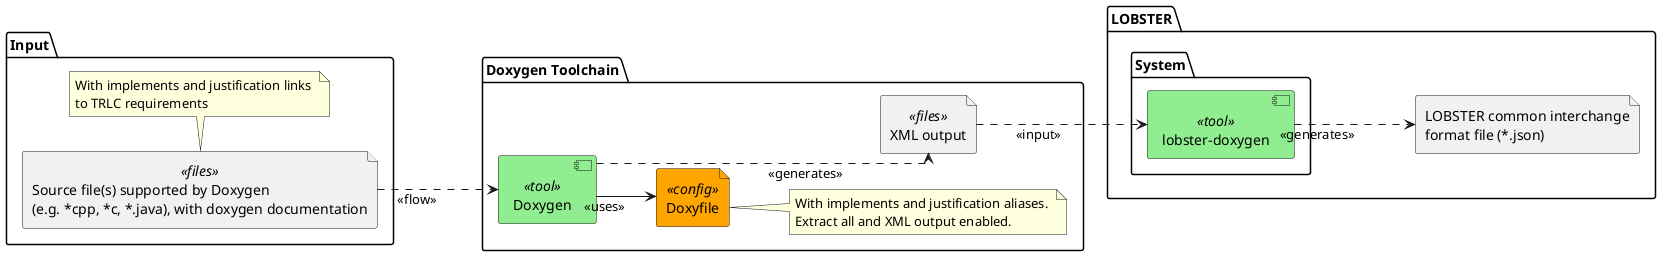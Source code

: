 @startuml context_diagram

' Setting ''''''''''''''''''''''''''''''''''''''''''''''''''''''''''''''''''''''''''''''''''''''''''

left to right direction
skinparam linetype ortho
<style>
component {
    BackgroundColor #lightgreen
}
.config {
    BackgroundColor #orange
}

.cuif {
    BackgroundColor #LightBlue
}
</style>

' Components '''''''''''''''''''''''''''''''''''''''''''''''''''''''''''''''''''''''''''''''''''''''

package "Input" {
    file "Source file(s) supported by Doxygen\n(e.g. *cpp, *c, *.java), with doxygen documentation" as source_code <<files>>
    note bottom of source_code
        With implements and justification links 
        to TRLC requirements 
    end note
}

package "Doxygen Toolchain" {
    component "Doxygen" as doxygen <<tool>>
    file "Doxyfile" as doxygen_configuration <<config>>

    note right of doxygen_configuration
        With implements and justification aliases. 
        Extract all and XML output enabled. 
    end note

    file "XML output" as xml_output <<files>>
}

package LOBSTER {
    package "System" {
        component "lobster-doxygen" as lobster_doxygen <<tool>> 
    }
    file "LOBSTER common interchange\nformat file (*.json)" as lobster_configuration_file 
}

' Flows ''''''''''''''''''''''''''''''''''''''''''''''''''''''''''''''''''''''''''''''''''''''''''''

source_code .down..> doxygen :  <<flow>>
doxygen --> doxygen_configuration : <<uses>>
doxygen .down..> xml_output : <<generates>>
xml_output .down.> lobster_doxygen : <<input>>
lobster_doxygen .down..> lobster_configuration_file : <<generates>>

@enduml